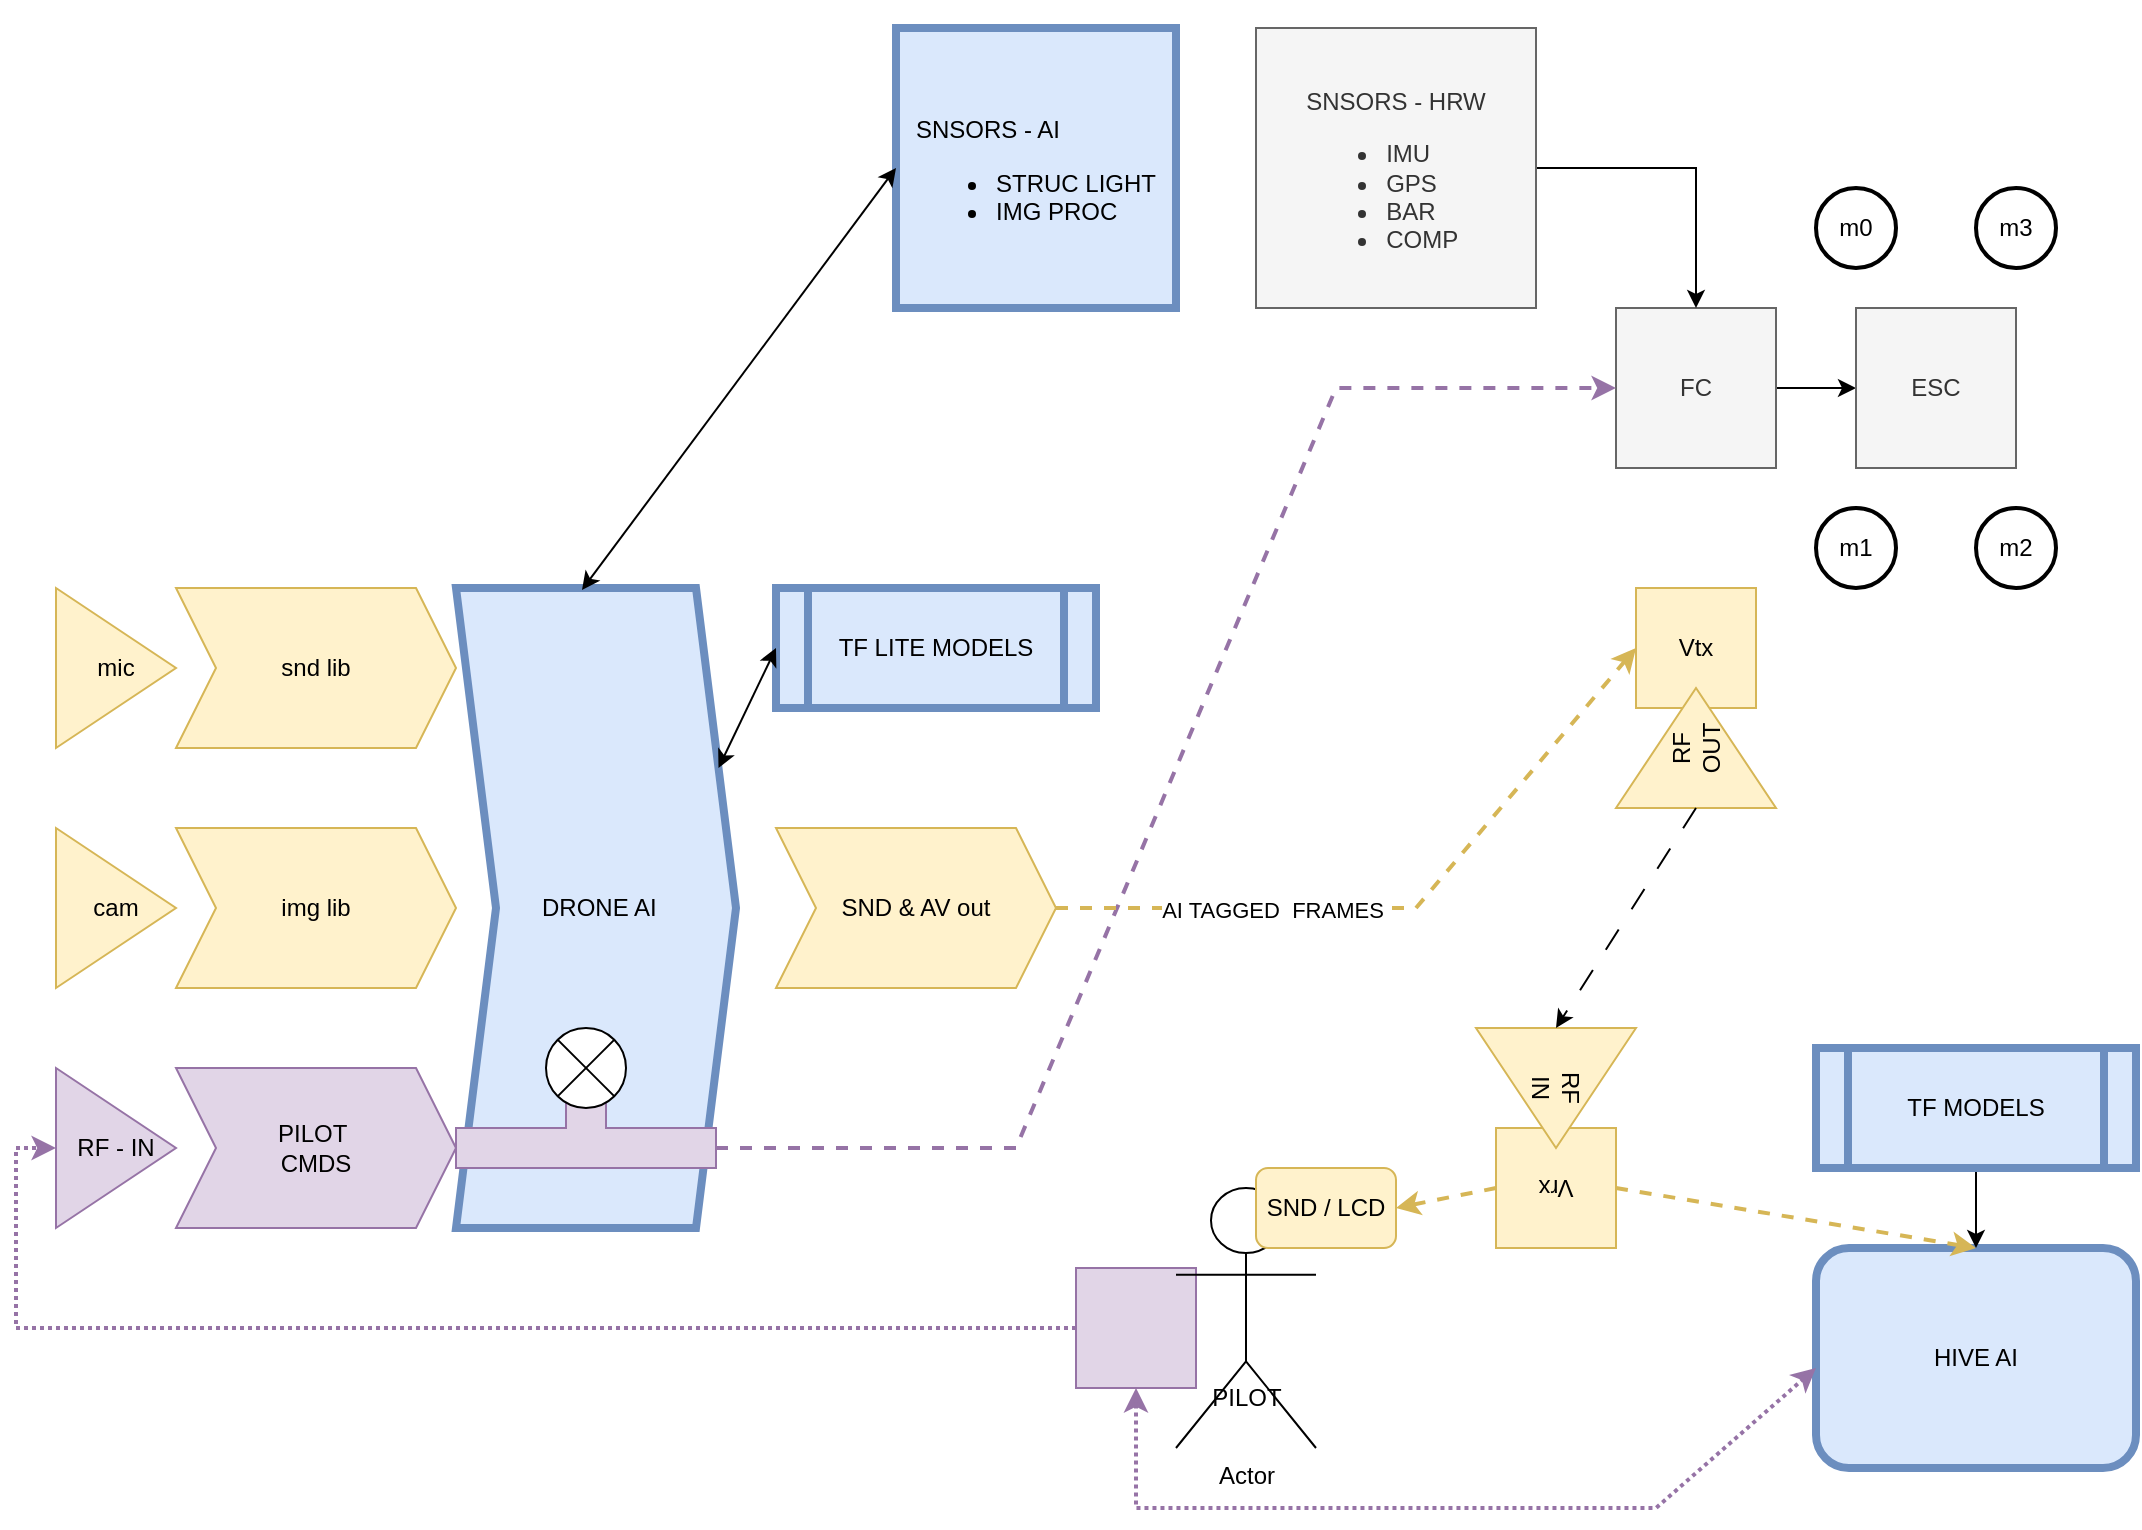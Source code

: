 <mxfile version="22.1.16" type="github">
  <diagram name="Page-1" id="fXT3vuanvutzZHE2cfc6">
    <mxGraphModel dx="1332" dy="795" grid="1" gridSize="10" guides="1" tooltips="1" connect="1" arrows="1" fold="1" page="1" pageScale="1" pageWidth="1100" pageHeight="850" math="0" shadow="0">
      <root>
        <mxCell id="0" />
        <mxCell id="1" parent="0" />
        <mxCell id="ryT2o7gFrRwiRls5OtG9-1" value="&lt;div&gt;cam&lt;/div&gt;" style="triangle;whiteSpace=wrap;html=1;fillColor=#fff2cc;strokeColor=#d6b656;" vertex="1" parent="1">
          <mxGeometry x="40" y="480" width="60" height="80" as="geometry" />
        </mxCell>
        <mxCell id="ryT2o7gFrRwiRls5OtG9-2" value="img lib" style="shape=step;perimeter=stepPerimeter;whiteSpace=wrap;html=1;fixedSize=1;fillColor=#fff2cc;strokeColor=#d6b656;" vertex="1" parent="1">
          <mxGeometry x="100" y="480" width="140" height="80" as="geometry" />
        </mxCell>
        <mxCell id="ryT2o7gFrRwiRls5OtG9-16" style="edgeStyle=orthogonalEdgeStyle;rounded=0;orthogonalLoop=1;jettySize=auto;html=1;entryX=0;entryY=0.5;entryDx=0;entryDy=0;" edge="1" parent="1" source="ryT2o7gFrRwiRls5OtG9-3" target="ryT2o7gFrRwiRls5OtG9-4">
          <mxGeometry relative="1" as="geometry" />
        </mxCell>
        <mxCell id="ryT2o7gFrRwiRls5OtG9-3" value="FC" style="whiteSpace=wrap;html=1;aspect=fixed;fillColor=#f5f5f5;fontColor=#333333;strokeColor=#666666;" vertex="1" parent="1">
          <mxGeometry x="820" y="220" width="80" height="80" as="geometry" />
        </mxCell>
        <mxCell id="ryT2o7gFrRwiRls5OtG9-4" value="&lt;div&gt;ESC&lt;/div&gt;" style="whiteSpace=wrap;html=1;aspect=fixed;fillColor=#f5f5f5;fontColor=#333333;strokeColor=#666666;" vertex="1" parent="1">
          <mxGeometry x="940" y="220" width="80" height="80" as="geometry" />
        </mxCell>
        <mxCell id="ryT2o7gFrRwiRls5OtG9-5" value="mic" style="triangle;whiteSpace=wrap;html=1;fillColor=#fff2cc;strokeColor=#d6b656;" vertex="1" parent="1">
          <mxGeometry x="40" y="360" width="60" height="80" as="geometry" />
        </mxCell>
        <mxCell id="ryT2o7gFrRwiRls5OtG9-6" value="snd lib" style="shape=step;perimeter=stepPerimeter;whiteSpace=wrap;html=1;fixedSize=1;fillColor=#fff2cc;strokeColor=#d6b656;" vertex="1" parent="1">
          <mxGeometry x="100" y="360" width="140" height="80" as="geometry" />
        </mxCell>
        <mxCell id="ryT2o7gFrRwiRls5OtG9-7" value="m0" style="strokeWidth=2;html=1;shape=mxgraph.flowchart.start_2;whiteSpace=wrap;" vertex="1" parent="1">
          <mxGeometry x="920" y="160" width="40" height="40" as="geometry" />
        </mxCell>
        <mxCell id="ryT2o7gFrRwiRls5OtG9-8" value="m3" style="strokeWidth=2;html=1;shape=mxgraph.flowchart.start_2;whiteSpace=wrap;" vertex="1" parent="1">
          <mxGeometry x="1000" y="160" width="40" height="40" as="geometry" />
        </mxCell>
        <mxCell id="ryT2o7gFrRwiRls5OtG9-9" value="&lt;div&gt;m1&lt;/div&gt;" style="strokeWidth=2;html=1;shape=mxgraph.flowchart.start_2;whiteSpace=wrap;" vertex="1" parent="1">
          <mxGeometry x="920" y="320" width="40" height="40" as="geometry" />
        </mxCell>
        <mxCell id="ryT2o7gFrRwiRls5OtG9-10" value="&lt;div&gt;m2&lt;/div&gt;" style="strokeWidth=2;html=1;shape=mxgraph.flowchart.start_2;whiteSpace=wrap;" vertex="1" parent="1">
          <mxGeometry x="1000" y="320" width="40" height="40" as="geometry" />
        </mxCell>
        <mxCell id="ryT2o7gFrRwiRls5OtG9-15" style="edgeStyle=orthogonalEdgeStyle;rounded=0;orthogonalLoop=1;jettySize=auto;html=1;entryX=0.5;entryY=0;entryDx=0;entryDy=0;" edge="1" parent="1" source="ryT2o7gFrRwiRls5OtG9-11" target="ryT2o7gFrRwiRls5OtG9-3">
          <mxGeometry relative="1" as="geometry" />
        </mxCell>
        <mxCell id="ryT2o7gFrRwiRls5OtG9-11" value="&lt;div align=&quot;left&quot;&gt;&lt;br&gt;&lt;/div&gt;&lt;div align=&quot;left&quot;&gt;&lt;br&gt;&lt;/div&gt;&lt;div align=&quot;left&quot;&gt;&lt;br&gt;&lt;/div&gt;&lt;div align=&quot;left&quot;&gt;SNSORS - HRW&lt;br&gt;&lt;/div&gt;&lt;div align=&quot;left&quot;&gt;&lt;ul&gt;&lt;li&gt;IMU&lt;/li&gt;&lt;li&gt;GPS&lt;/li&gt;&lt;li&gt;BAR&lt;/li&gt;&lt;li&gt;COMP&lt;/li&gt;&lt;/ul&gt;&lt;/div&gt;&lt;div&gt;&lt;br&gt;&lt;/div&gt;&lt;div&gt;&lt;br&gt;&lt;/div&gt;" style="whiteSpace=wrap;html=1;aspect=fixed;fillColor=#f5f5f5;fontColor=#333333;strokeColor=#666666;" vertex="1" parent="1">
          <mxGeometry x="640" y="80" width="140" height="140" as="geometry" />
        </mxCell>
        <mxCell id="ryT2o7gFrRwiRls5OtG9-17" value="&lt;div align=&quot;left&quot;&gt;&lt;br&gt;&lt;/div&gt;&lt;div align=&quot;left&quot;&gt;&lt;br&gt;&lt;/div&gt;&lt;div align=&quot;left&quot;&gt;&lt;br&gt;&lt;/div&gt;&lt;div align=&quot;left&quot;&gt;SNSORS - AI&lt;br&gt;&lt;/div&gt;&lt;div align=&quot;left&quot;&gt;&lt;ul&gt;&lt;li&gt;STRUC LIGHT&lt;/li&gt;&lt;li&gt;IMG PROC&lt;/li&gt;&lt;/ul&gt;&lt;/div&gt;&lt;div&gt;&lt;br&gt;&lt;/div&gt;&lt;div&gt;&lt;br&gt;&lt;/div&gt;" style="whiteSpace=wrap;html=1;aspect=fixed;fillColor=#dae8fc;strokeColor=#6c8ebf;strokeWidth=4;" vertex="1" parent="1">
          <mxGeometry x="460" y="80" width="140" height="140" as="geometry" />
        </mxCell>
        <mxCell id="ryT2o7gFrRwiRls5OtG9-20" value="RF - IN" style="triangle;whiteSpace=wrap;html=1;fillColor=#e1d5e7;strokeColor=#9673a6;" vertex="1" parent="1">
          <mxGeometry x="40" y="600" width="60" height="80" as="geometry" />
        </mxCell>
        <mxCell id="ryT2o7gFrRwiRls5OtG9-21" value="&lt;div&gt;PILOT&amp;nbsp;&lt;/div&gt;&lt;div&gt;CMDS&lt;/div&gt;" style="shape=step;perimeter=stepPerimeter;whiteSpace=wrap;html=1;fixedSize=1;fillColor=#e1d5e7;strokeColor=#9673a6;" vertex="1" parent="1">
          <mxGeometry x="100" y="600" width="140" height="80" as="geometry" />
        </mxCell>
        <mxCell id="ryT2o7gFrRwiRls5OtG9-22" value="Vtx" style="whiteSpace=wrap;html=1;aspect=fixed;fillColor=#fff2cc;strokeColor=#d6b656;" vertex="1" parent="1">
          <mxGeometry x="830" y="360" width="60" height="60" as="geometry" />
        </mxCell>
        <mxCell id="ryT2o7gFrRwiRls5OtG9-23" value="&lt;div&gt;RF&lt;/div&gt;&lt;div&gt;OUT&lt;/div&gt;" style="triangle;whiteSpace=wrap;html=1;rotation=-90;fillColor=#fff2cc;strokeColor=#d6b656;" vertex="1" parent="1">
          <mxGeometry x="830" y="400" width="60" height="80" as="geometry" />
        </mxCell>
        <mxCell id="ryT2o7gFrRwiRls5OtG9-33" style="edgeStyle=orthogonalEdgeStyle;rounded=0;orthogonalLoop=1;jettySize=auto;html=1;entryX=0;entryY=0.5;entryDx=0;entryDy=0;exitX=0;exitY=0.5;exitDx=0;exitDy=0;fillColor=#e1d5e7;strokeColor=#9673a6;strokeWidth=2;dashed=1;dashPattern=1 1;" edge="1" parent="1" source="ryT2o7gFrRwiRls5OtG9-34" target="ryT2o7gFrRwiRls5OtG9-20">
          <mxGeometry relative="1" as="geometry">
            <mxPoint x="610" y="730" as="sourcePoint" />
          </mxGeometry>
        </mxCell>
        <mxCell id="ryT2o7gFrRwiRls5OtG9-34" value="" style="whiteSpace=wrap;html=1;aspect=fixed;fillColor=#e1d5e7;strokeColor=#9673a6;" vertex="1" parent="1">
          <mxGeometry x="550" y="700" width="60" height="60" as="geometry" />
        </mxCell>
        <mxCell id="ryT2o7gFrRwiRls5OtG9-36" value="" style="endArrow=classic;html=1;rounded=0;exitX=0;exitY=0;exitDx=0;exitDy=10;exitPerimeter=0;entryX=0;entryY=0.5;entryDx=0;entryDy=0;strokeWidth=2;fillColor=#e1d5e7;strokeColor=#9673a6;dashed=1;" edge="1" parent="1" source="ryT2o7gFrRwiRls5OtG9-35" target="ryT2o7gFrRwiRls5OtG9-3">
          <mxGeometry width="50" height="50" relative="1" as="geometry">
            <mxPoint x="500" y="500" as="sourcePoint" />
            <mxPoint x="550" y="450" as="targetPoint" />
            <Array as="points">
              <mxPoint x="520" y="640" />
              <mxPoint x="680" y="260" />
            </Array>
          </mxGeometry>
        </mxCell>
        <mxCell id="ryT2o7gFrRwiRls5OtG9-37" value="" style="group;strokeWidth=4;strokeColor=none;" vertex="1" connectable="0" parent="1">
          <mxGeometry x="240" y="360" width="140" height="320" as="geometry" />
        </mxCell>
        <mxCell id="ryT2o7gFrRwiRls5OtG9-18" value="&lt;div&gt;&amp;nbsp;DRONE AI&lt;/div&gt;" style="shape=step;perimeter=stepPerimeter;whiteSpace=wrap;html=1;fixedSize=1;fillColor=#dae8fc;strokeColor=#6c8ebf;movable=1;resizable=1;rotatable=1;deletable=1;editable=1;locked=0;connectable=1;strokeWidth=4;" vertex="1" parent="ryT2o7gFrRwiRls5OtG9-37">
          <mxGeometry width="140" height="320" as="geometry" />
        </mxCell>
        <mxCell id="ryT2o7gFrRwiRls5OtG9-35" value="" style="shape=tee;whiteSpace=wrap;html=1;rotation=-180;fillColor=#e1d5e7;strokeColor=#9673a6;movable=1;resizable=1;rotatable=1;deletable=1;editable=1;locked=0;connectable=1;" vertex="1" parent="ryT2o7gFrRwiRls5OtG9-37">
          <mxGeometry y="250" width="130" height="40" as="geometry" />
        </mxCell>
        <mxCell id="ryT2o7gFrRwiRls5OtG9-43" value="" style="shape=sumEllipse;perimeter=ellipsePerimeter;whiteSpace=wrap;html=1;backgroundOutline=1;" vertex="1" parent="ryT2o7gFrRwiRls5OtG9-37">
          <mxGeometry x="45" y="220" width="40" height="40" as="geometry" />
        </mxCell>
        <mxCell id="ryT2o7gFrRwiRls5OtG9-38" value="SND &amp;amp; AV out" style="shape=step;perimeter=stepPerimeter;whiteSpace=wrap;html=1;fixedSize=1;fillColor=#fff2cc;strokeColor=#d6b656;" vertex="1" parent="1">
          <mxGeometry x="400" y="480" width="140" height="80" as="geometry" />
        </mxCell>
        <mxCell id="ryT2o7gFrRwiRls5OtG9-42" value="" style="endArrow=classic;html=1;rounded=0;exitX=1;exitY=0.5;exitDx=0;exitDy=0;entryX=0;entryY=0.5;entryDx=0;entryDy=0;fillColor=#fff2cc;strokeColor=#d6b656;strokeWidth=2;dashed=1;" edge="1" parent="1" source="ryT2o7gFrRwiRls5OtG9-38" target="ryT2o7gFrRwiRls5OtG9-22">
          <mxGeometry width="50" height="50" relative="1" as="geometry">
            <mxPoint x="500" y="420" as="sourcePoint" />
            <mxPoint x="550" y="370" as="targetPoint" />
            <Array as="points">
              <mxPoint x="720" y="520" />
            </Array>
          </mxGeometry>
        </mxCell>
        <mxCell id="ryT2o7gFrRwiRls5OtG9-62" value="&lt;div&gt;AI TAGGED&amp;nbsp; FRAMES&lt;/div&gt;" style="edgeLabel;html=1;align=center;verticalAlign=middle;resizable=0;points=[];" vertex="1" connectable="0" parent="ryT2o7gFrRwiRls5OtG9-42">
          <mxGeometry x="-0.383" y="-1" relative="1" as="geometry">
            <mxPoint as="offset" />
          </mxGeometry>
        </mxCell>
        <mxCell id="ryT2o7gFrRwiRls5OtG9-47" value="" style="group;rotation=-180;" vertex="1" connectable="0" parent="1">
          <mxGeometry x="750" y="580" width="80" height="110" as="geometry" />
        </mxCell>
        <mxCell id="ryT2o7gFrRwiRls5OtG9-45" value="&lt;div&gt;Vrx&lt;/div&gt;" style="whiteSpace=wrap;html=1;aspect=fixed;fillColor=#fff2cc;strokeColor=#d6b656;rotation=-180;" vertex="1" parent="ryT2o7gFrRwiRls5OtG9-47">
          <mxGeometry x="10" y="50" width="60" height="60" as="geometry" />
        </mxCell>
        <mxCell id="ryT2o7gFrRwiRls5OtG9-46" value="&lt;div&gt;RF&lt;/div&gt;&lt;div&gt;IN&lt;/div&gt;" style="triangle;whiteSpace=wrap;html=1;rotation=-270;fillColor=#fff2cc;strokeColor=#d6b656;" vertex="1" parent="ryT2o7gFrRwiRls5OtG9-47">
          <mxGeometry x="10" y="-10" width="60" height="80" as="geometry" />
        </mxCell>
        <mxCell id="ryT2o7gFrRwiRls5OtG9-52" value="" style="endArrow=classic;startArrow=classic;html=1;rounded=0;entryX=0;entryY=0.5;entryDx=0;entryDy=0;exitX=0.45;exitY=0.003;exitDx=0;exitDy=0;exitPerimeter=0;" edge="1" parent="1" source="ryT2o7gFrRwiRls5OtG9-18" target="ryT2o7gFrRwiRls5OtG9-17">
          <mxGeometry width="50" height="50" relative="1" as="geometry">
            <mxPoint x="500" y="470" as="sourcePoint" />
            <mxPoint x="550" y="420" as="targetPoint" />
          </mxGeometry>
        </mxCell>
        <mxCell id="ryT2o7gFrRwiRls5OtG9-53" value="" style="endArrow=classic;html=1;rounded=0;entryX=0;entryY=0.5;entryDx=0;entryDy=0;exitX=0;exitY=0.5;exitDx=0;exitDy=0;dashed=1;dashPattern=12 12;" edge="1" parent="1" source="ryT2o7gFrRwiRls5OtG9-23" target="ryT2o7gFrRwiRls5OtG9-46">
          <mxGeometry width="50" height="50" relative="1" as="geometry">
            <mxPoint x="500" y="500" as="sourcePoint" />
            <mxPoint x="550" y="450" as="targetPoint" />
          </mxGeometry>
        </mxCell>
        <mxCell id="ryT2o7gFrRwiRls5OtG9-57" value="" style="endArrow=classic;html=1;rounded=0;entryX=1;entryY=0.5;entryDx=0;entryDy=0;strokeWidth=2;fillColor=#fff2cc;strokeColor=#d6b656;dashed=1;exitX=1;exitY=0.5;exitDx=0;exitDy=0;" edge="1" parent="1" source="ryT2o7gFrRwiRls5OtG9-45" target="ryT2o7gFrRwiRls5OtG9-54">
          <mxGeometry width="50" height="50" relative="1" as="geometry">
            <mxPoint x="810" y="710" as="sourcePoint" />
            <mxPoint x="690" y="720" as="targetPoint" />
          </mxGeometry>
        </mxCell>
        <mxCell id="ryT2o7gFrRwiRls5OtG9-58" value="&lt;div&gt;HIVE AI&lt;/div&gt;" style="rounded=1;whiteSpace=wrap;html=1;fillColor=#dae8fc;strokeColor=#6c8ebf;strokeWidth=4;" vertex="1" parent="1">
          <mxGeometry x="920" y="690" width="160" height="110" as="geometry" />
        </mxCell>
        <mxCell id="ryT2o7gFrRwiRls5OtG9-59" value="" style="endArrow=classic;html=1;rounded=0;entryX=0.5;entryY=0;entryDx=0;entryDy=0;strokeWidth=2;fillColor=#fff2cc;strokeColor=#d6b656;dashed=1;exitX=0;exitY=0.5;exitDx=0;exitDy=0;" edge="1" parent="1" source="ryT2o7gFrRwiRls5OtG9-45" target="ryT2o7gFrRwiRls5OtG9-58">
          <mxGeometry width="50" height="50" relative="1" as="geometry">
            <mxPoint x="1000" y="650" as="sourcePoint" />
            <mxPoint x="950" y="660" as="targetPoint" />
          </mxGeometry>
        </mxCell>
        <mxCell id="ryT2o7gFrRwiRls5OtG9-60" value="" style="endArrow=classic;startArrow=classic;html=1;rounded=0;exitX=0.5;exitY=1;exitDx=0;exitDy=0;entryX=0;entryY=0.545;entryDx=0;entryDy=0;entryPerimeter=0;strokeWidth=2;fillColor=#e1d5e7;strokeColor=#9673a6;dashed=1;dashPattern=1 1;" edge="1" parent="1" source="ryT2o7gFrRwiRls5OtG9-34" target="ryT2o7gFrRwiRls5OtG9-58">
          <mxGeometry width="50" height="50" relative="1" as="geometry">
            <mxPoint x="720" y="740" as="sourcePoint" />
            <mxPoint x="910" y="750" as="targetPoint" />
            <Array as="points">
              <mxPoint x="580" y="820" />
              <mxPoint x="840" y="820" />
            </Array>
          </mxGeometry>
        </mxCell>
        <mxCell id="ryT2o7gFrRwiRls5OtG9-61" value="" style="group" vertex="1" connectable="0" parent="1">
          <mxGeometry x="600" y="660" width="110" height="130" as="geometry" />
        </mxCell>
        <mxCell id="ryT2o7gFrRwiRls5OtG9-27" value="Actor" style="shape=umlActor;verticalLabelPosition=bottom;verticalAlign=top;html=1;outlineConnect=0;" vertex="1" parent="ryT2o7gFrRwiRls5OtG9-61">
          <mxGeometry width="70" height="130" as="geometry" />
        </mxCell>
        <mxCell id="ryT2o7gFrRwiRls5OtG9-30" value="&lt;div&gt;PILOT&lt;/div&gt;" style="text;html=1;align=center;verticalAlign=middle;resizable=0;points=[];autosize=1;strokeColor=none;fillColor=none;" vertex="1" parent="ryT2o7gFrRwiRls5OtG9-61">
          <mxGeometry x="5" y="90" width="60" height="30" as="geometry" />
        </mxCell>
        <mxCell id="ryT2o7gFrRwiRls5OtG9-54" value="SND / LCD" style="rounded=1;whiteSpace=wrap;html=1;fillColor=#fff2cc;strokeColor=#d6b656;" vertex="1" parent="ryT2o7gFrRwiRls5OtG9-61">
          <mxGeometry x="40" y="-10" width="70" height="40" as="geometry" />
        </mxCell>
        <mxCell id="ryT2o7gFrRwiRls5OtG9-64" value="TF LITE MODELS" style="shape=process;whiteSpace=wrap;html=1;backgroundOutline=1;fillColor=#dae8fc;strokeColor=#6c8ebf;strokeWidth=4;" vertex="1" parent="1">
          <mxGeometry x="400" y="360" width="160" height="60" as="geometry" />
        </mxCell>
        <mxCell id="ryT2o7gFrRwiRls5OtG9-65" value="" style="endArrow=classic;startArrow=classic;html=1;rounded=0;entryX=0;entryY=0.5;entryDx=0;entryDy=0;exitX=1;exitY=0.25;exitDx=0;exitDy=0;" edge="1" parent="1" source="ryT2o7gFrRwiRls5OtG9-18" target="ryT2o7gFrRwiRls5OtG9-64">
          <mxGeometry width="50" height="50" relative="1" as="geometry">
            <mxPoint x="570" y="490" as="sourcePoint" />
            <mxPoint x="620" y="440" as="targetPoint" />
          </mxGeometry>
        </mxCell>
        <mxCell id="ryT2o7gFrRwiRls5OtG9-67" value="" style="edgeStyle=orthogonalEdgeStyle;rounded=0;orthogonalLoop=1;jettySize=auto;html=1;" edge="1" parent="1" source="ryT2o7gFrRwiRls5OtG9-66" target="ryT2o7gFrRwiRls5OtG9-58">
          <mxGeometry relative="1" as="geometry" />
        </mxCell>
        <mxCell id="ryT2o7gFrRwiRls5OtG9-66" value="TF MODELS" style="shape=process;whiteSpace=wrap;html=1;backgroundOutline=1;fillColor=#dae8fc;strokeColor=#6c8ebf;strokeWidth=4;" vertex="1" parent="1">
          <mxGeometry x="920" y="590" width="160" height="60" as="geometry" />
        </mxCell>
      </root>
    </mxGraphModel>
  </diagram>
</mxfile>
